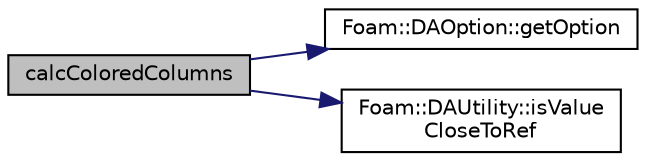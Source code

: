 digraph "calcColoredColumns"
{
  bgcolor="transparent";
  edge [fontname="Helvetica",fontsize="10",labelfontname="Helvetica",labelfontsize="10"];
  node [fontname="Helvetica",fontsize="10",shape=record];
  rankdir="LR";
  Node325 [label="calcColoredColumns",height=0.2,width=0.4,color="black", fillcolor="grey75", style="filled", fontcolor="black"];
  Node325 -> Node326 [color="midnightblue",fontsize="10",style="solid",fontname="Helvetica"];
  Node326 [label="Foam::DAOption::getOption",height=0.2,width=0.4,color="black",URL="$classFoam_1_1DAOption.html#a4d6d2622f32c466e367526f5cc05d0fb",tooltip="get an option from subDict and key "];
  Node325 -> Node327 [color="midnightblue",fontsize="10",style="solid",fontname="Helvetica"];
  Node327 [label="Foam::DAUtility::isValue\lCloseToRef",height=0.2,width=0.4,color="black",URL="$classFoam_1_1DAUtility.html#a0d5ee91324e62c0fcd4be6cded2399f8",tooltip="check whether a value is close to a reference value by a tolerance "];
}
